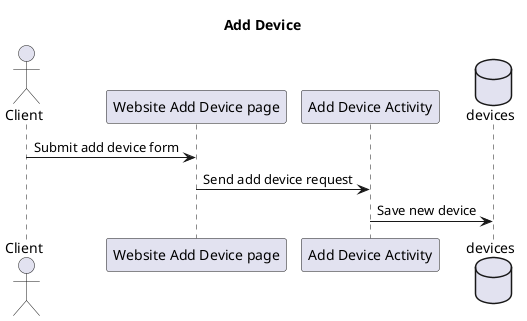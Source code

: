 @startuml

title "Add Device"

actor Client
participant "Website Add Device page"
participant "Add Device Activity"
database devices

Client -> "Website Add Device page": Submit add device form
"Website Add Device page" -> "Add Device Activity": Send add device request
"Add Device Activity" -> devices: Save new device

@enduml